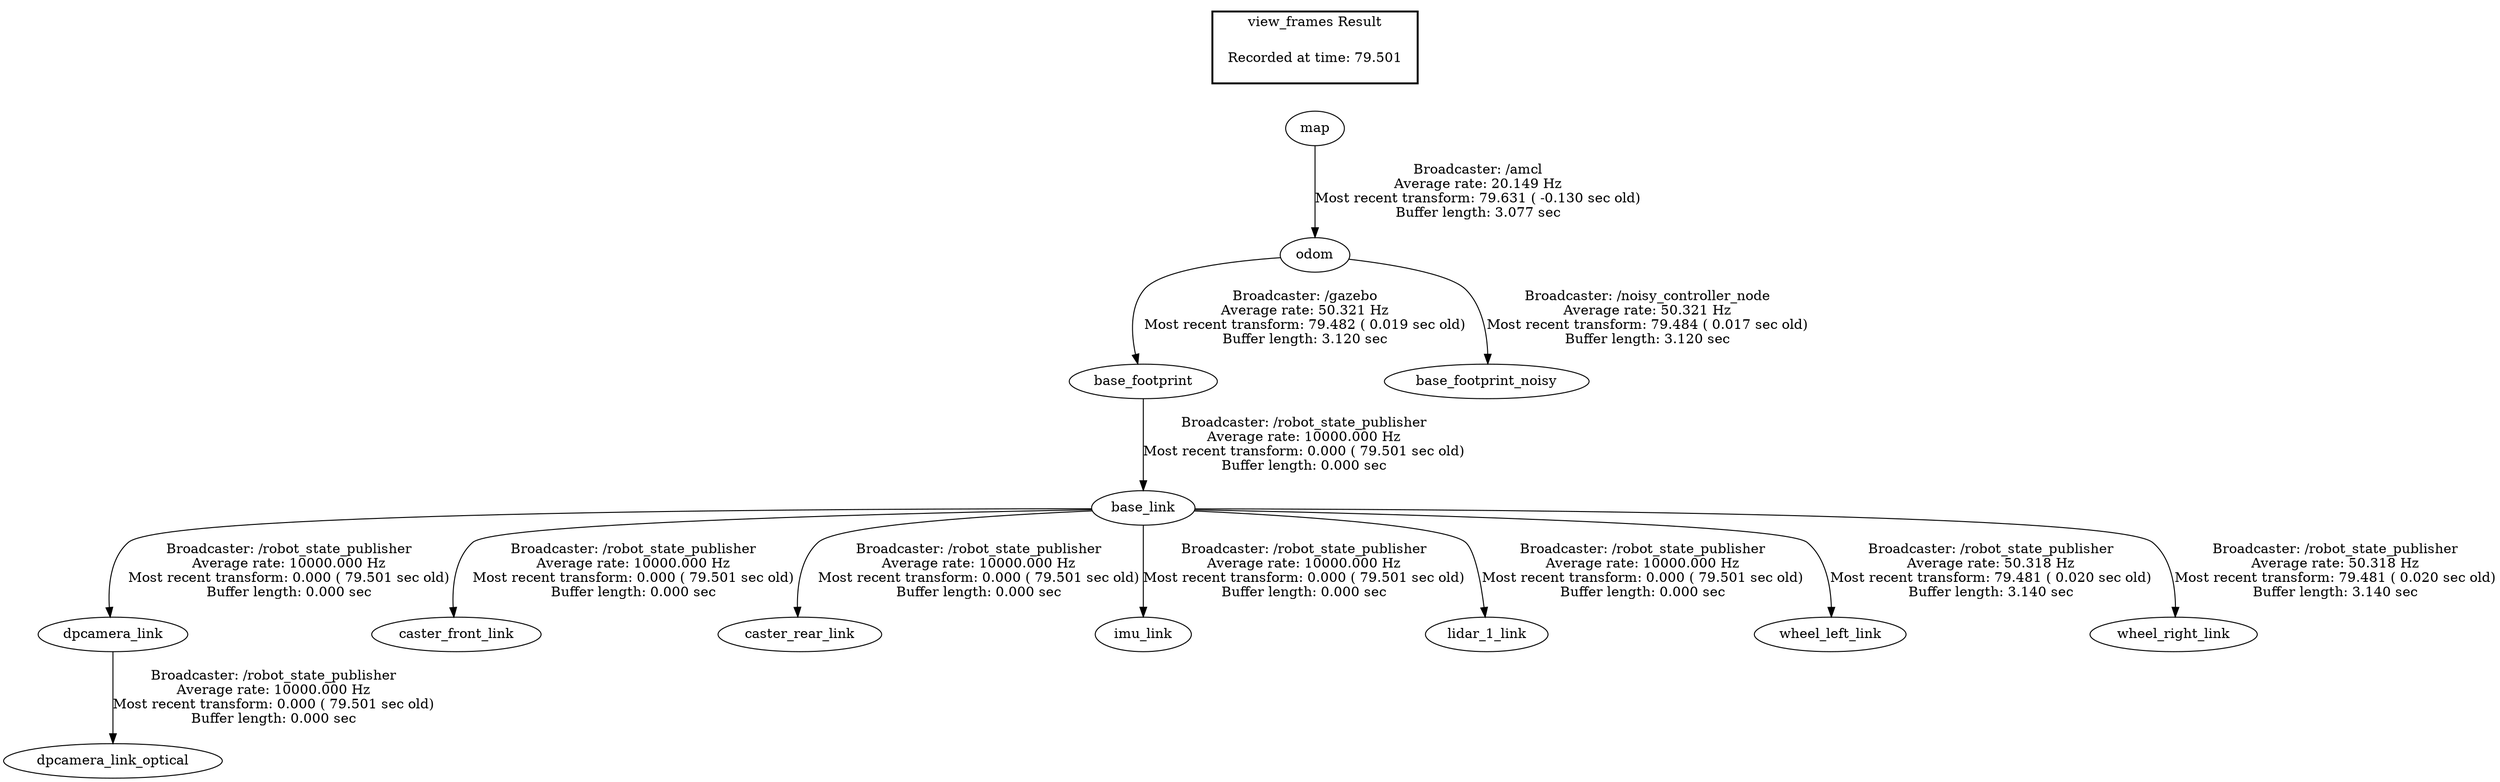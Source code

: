 digraph G {
"base_footprint" -> "base_link"[label="Broadcaster: /robot_state_publisher\nAverage rate: 10000.000 Hz\nMost recent transform: 0.000 ( 79.501 sec old)\nBuffer length: 0.000 sec\n"];
"odom" -> "base_footprint"[label="Broadcaster: /gazebo\nAverage rate: 50.321 Hz\nMost recent transform: 79.482 ( 0.019 sec old)\nBuffer length: 3.120 sec\n"];
"base_link" -> "dpcamera_link"[label="Broadcaster: /robot_state_publisher\nAverage rate: 10000.000 Hz\nMost recent transform: 0.000 ( 79.501 sec old)\nBuffer length: 0.000 sec\n"];
"dpcamera_link" -> "dpcamera_link_optical"[label="Broadcaster: /robot_state_publisher\nAverage rate: 10000.000 Hz\nMost recent transform: 0.000 ( 79.501 sec old)\nBuffer length: 0.000 sec\n"];
"base_link" -> "caster_front_link"[label="Broadcaster: /robot_state_publisher\nAverage rate: 10000.000 Hz\nMost recent transform: 0.000 ( 79.501 sec old)\nBuffer length: 0.000 sec\n"];
"base_link" -> "caster_rear_link"[label="Broadcaster: /robot_state_publisher\nAverage rate: 10000.000 Hz\nMost recent transform: 0.000 ( 79.501 sec old)\nBuffer length: 0.000 sec\n"];
"base_link" -> "imu_link"[label="Broadcaster: /robot_state_publisher\nAverage rate: 10000.000 Hz\nMost recent transform: 0.000 ( 79.501 sec old)\nBuffer length: 0.000 sec\n"];
"base_link" -> "lidar_1_link"[label="Broadcaster: /robot_state_publisher\nAverage rate: 10000.000 Hz\nMost recent transform: 0.000 ( 79.501 sec old)\nBuffer length: 0.000 sec\n"];
"base_link" -> "wheel_left_link"[label="Broadcaster: /robot_state_publisher\nAverage rate: 50.318 Hz\nMost recent transform: 79.481 ( 0.020 sec old)\nBuffer length: 3.140 sec\n"];
"base_link" -> "wheel_right_link"[label="Broadcaster: /robot_state_publisher\nAverage rate: 50.318 Hz\nMost recent transform: 79.481 ( 0.020 sec old)\nBuffer length: 3.140 sec\n"];
"map" -> "odom"[label="Broadcaster: /amcl\nAverage rate: 20.149 Hz\nMost recent transform: 79.631 ( -0.130 sec old)\nBuffer length: 3.077 sec\n"];
"odom" -> "base_footprint_noisy"[label="Broadcaster: /noisy_controller_node\nAverage rate: 50.321 Hz\nMost recent transform: 79.484 ( 0.017 sec old)\nBuffer length: 3.120 sec\n"];
edge [style=invis];
 subgraph cluster_legend { style=bold; color=black; label ="view_frames Result";
"Recorded at time: 79.501"[ shape=plaintext ] ;
 }->"map";
}